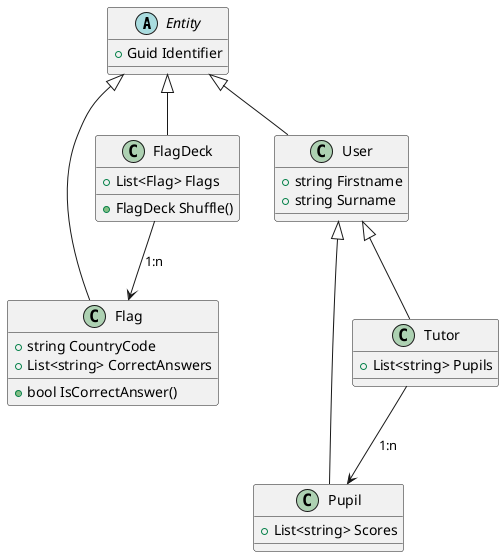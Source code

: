 @startuml class

abstract class Entity {
  + Guid Identifier
}

class Flag {
  + string CountryCode
  + List<string> CorrectAnswers

  + bool IsCorrectAnswer()
}

class FlagDeck {
  + List<Flag> Flags

  + FlagDeck Shuffle()
}

class User {
  + string Firstname
  + string Surname
}

class Pupil {
  + List<string> Scores
}

class Tutor {
  + List<string> Pupils
}

Entity <|-- Flag
Entity <|-- FlagDeck
Entity <|-- User
User <|-- Pupil
User <|-- Tutor

FlagDeck --> Flag : 1:n
Tutor --> Pupil : 1:n

@enduml
